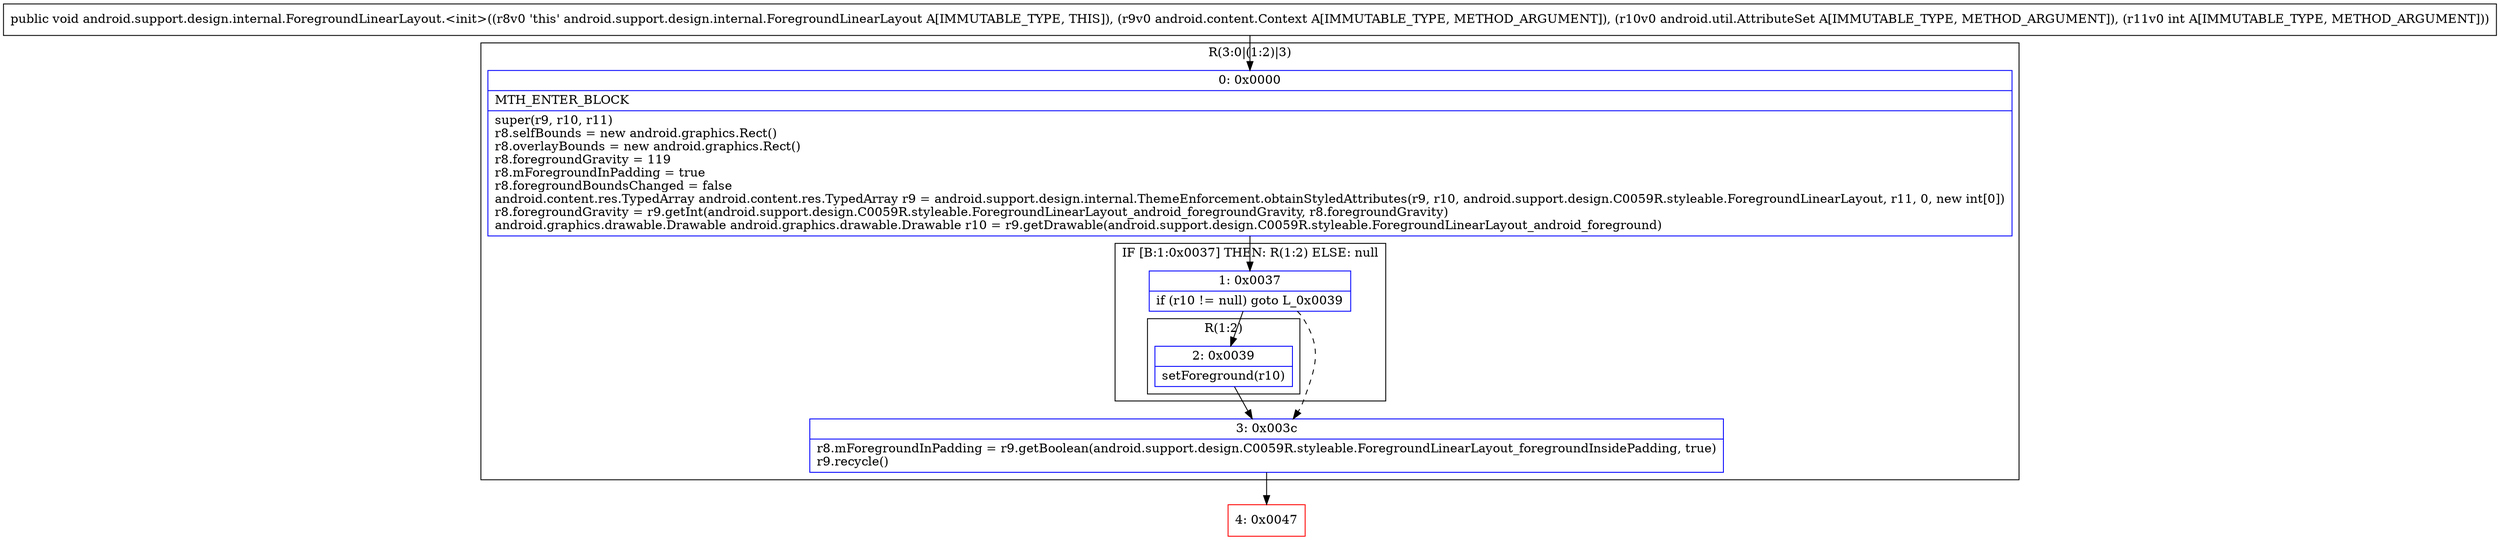 digraph "CFG forandroid.support.design.internal.ForegroundLinearLayout.\<init\>(Landroid\/content\/Context;Landroid\/util\/AttributeSet;I)V" {
subgraph cluster_Region_629849645 {
label = "R(3:0|(1:2)|3)";
node [shape=record,color=blue];
Node_0 [shape=record,label="{0\:\ 0x0000|MTH_ENTER_BLOCK\l|super(r9, r10, r11)\lr8.selfBounds = new android.graphics.Rect()\lr8.overlayBounds = new android.graphics.Rect()\lr8.foregroundGravity = 119\lr8.mForegroundInPadding = true\lr8.foregroundBoundsChanged = false\landroid.content.res.TypedArray android.content.res.TypedArray r9 = android.support.design.internal.ThemeEnforcement.obtainStyledAttributes(r9, r10, android.support.design.C0059R.styleable.ForegroundLinearLayout, r11, 0, new int[0])\lr8.foregroundGravity = r9.getInt(android.support.design.C0059R.styleable.ForegroundLinearLayout_android_foregroundGravity, r8.foregroundGravity)\landroid.graphics.drawable.Drawable android.graphics.drawable.Drawable r10 = r9.getDrawable(android.support.design.C0059R.styleable.ForegroundLinearLayout_android_foreground)\l}"];
subgraph cluster_IfRegion_1710040197 {
label = "IF [B:1:0x0037] THEN: R(1:2) ELSE: null";
node [shape=record,color=blue];
Node_1 [shape=record,label="{1\:\ 0x0037|if (r10 != null) goto L_0x0039\l}"];
subgraph cluster_Region_881905016 {
label = "R(1:2)";
node [shape=record,color=blue];
Node_2 [shape=record,label="{2\:\ 0x0039|setForeground(r10)\l}"];
}
}
Node_3 [shape=record,label="{3\:\ 0x003c|r8.mForegroundInPadding = r9.getBoolean(android.support.design.C0059R.styleable.ForegroundLinearLayout_foregroundInsidePadding, true)\lr9.recycle()\l}"];
}
Node_4 [shape=record,color=red,label="{4\:\ 0x0047}"];
MethodNode[shape=record,label="{public void android.support.design.internal.ForegroundLinearLayout.\<init\>((r8v0 'this' android.support.design.internal.ForegroundLinearLayout A[IMMUTABLE_TYPE, THIS]), (r9v0 android.content.Context A[IMMUTABLE_TYPE, METHOD_ARGUMENT]), (r10v0 android.util.AttributeSet A[IMMUTABLE_TYPE, METHOD_ARGUMENT]), (r11v0 int A[IMMUTABLE_TYPE, METHOD_ARGUMENT])) }"];
MethodNode -> Node_0;
Node_0 -> Node_1;
Node_1 -> Node_2;
Node_1 -> Node_3[style=dashed];
Node_2 -> Node_3;
Node_3 -> Node_4;
}

